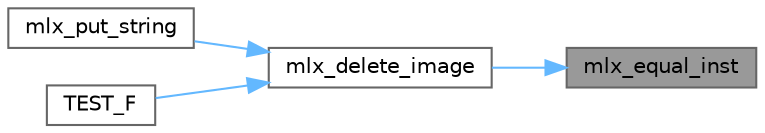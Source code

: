 digraph "mlx_equal_inst"
{
 // INTERACTIVE_SVG=YES
 // LATEX_PDF_SIZE
  bgcolor="transparent";
  edge [fontname=Helvetica,fontsize=10,labelfontname=Helvetica,labelfontsize=10];
  node [fontname=Helvetica,fontsize=10,shape=box,height=0.2,width=0.4];
  rankdir="RL";
  Node1 [label="mlx_equal_inst",height=0.2,width=0.4,color="gray40", fillcolor="grey60", style="filled", fontcolor="black",tooltip=" "];
  Node1 -> Node2 [dir="back",color="steelblue1",style="solid"];
  Node2 [label="mlx_delete_image",height=0.2,width=0.4,color="grey40", fillcolor="white", style="filled",URL="$mlx__images_8c.html#a997cfd3dd07ea85a91df958ae0d1e7b5",tooltip=" "];
  Node2 -> Node3 [dir="back",color="steelblue1",style="solid"];
  Node3 [label="mlx_put_string",height=0.2,width=0.4,color="grey40", fillcolor="white", style="filled",URL="$mlx__font_8c.html#a3c7e4790683c2dbc5159cb3a18c22e0b",tooltip=" "];
  Node2 -> Node4 [dir="back",color="steelblue1",style="solid"];
  Node4 [label="TEST_F",height=0.2,width=0.4,color="grey40", fillcolor="white", style="filled",URL="$tests_8cpp.html#a91cc672d0a00ed4c9c957a7403d10c52",tooltip=" "];
}
